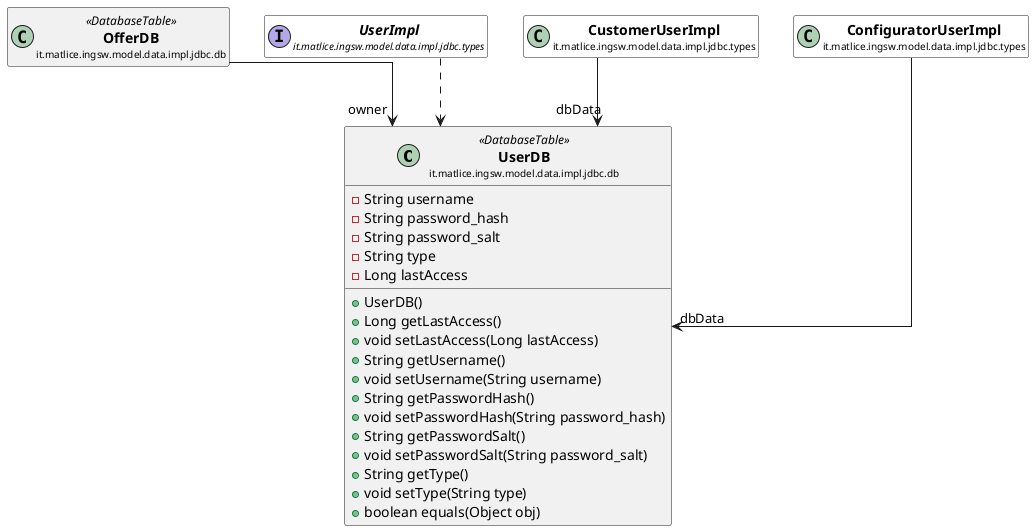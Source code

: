 @startuml

skinparam svgLinkTarget _parent
skinparam linetype ortho
set namespaceSeparator none
class "<b><size:14>UserDB</b>\n<size:10>it.matlice.ingsw.model.data.impl.jdbc.db" as it.matlice.ingsw.model.data.impl.jdbc.db.UserDB <<DatabaseTable>> [[../../../../../../../../it/matlice/ingsw/model/data/impl/jdbc/db/UserDB.html{it.matlice.ingsw.model.data.impl.jdbc.db.UserDB}]] {
-String username
-String password_hash
-String password_salt
-String type
-Long lastAccess
+UserDB()
+Long getLastAccess()
+void setLastAccess(Long lastAccess)
+String getUsername()
+void setUsername(String username)
+String getPasswordHash()
+void setPasswordHash(String password_hash)
+String getPasswordSalt()
+void setPasswordSalt(String password_salt)
+String getType()
+void setType(String type)
+boolean equals(Object obj)
}



class "<b><size:14>OfferDB</b>\n<size:10>it.matlice.ingsw.model.data.impl.jdbc.db" as it.matlice.ingsw.model.data.impl.jdbc.db.OfferDB <<DatabaseTable>> [[../../../../../../../../it/matlice/ingsw/model/data/impl/jdbc/db/OfferDB.html{it.matlice.ingsw.model.data.impl.jdbc.db.OfferDB}]] {
}

hide it.matlice.ingsw.model.data.impl.jdbc.db.OfferDB fields
hide it.matlice.ingsw.model.data.impl.jdbc.db.OfferDB methods

it.matlice.ingsw.model.data.impl.jdbc.db.OfferDB -->  "owner" it.matlice.ingsw.model.data.impl.jdbc.db.UserDB

interface "<b><size:14>UserImpl</b>\n<size:10>it.matlice.ingsw.model.data.impl.jdbc.types" as it.matlice.ingsw.model.data.impl.jdbc.types.UserImpl  [[../../../../../../../../it/matlice/ingsw/model/data/impl/jdbc/types/UserImpl.html{it.matlice.ingsw.model.data.impl.jdbc.types.UserImpl}]] #white {
}

hide it.matlice.ingsw.model.data.impl.jdbc.types.UserImpl fields
hide it.matlice.ingsw.model.data.impl.jdbc.types.UserImpl methods

it.matlice.ingsw.model.data.impl.jdbc.types.UserImpl ..> it.matlice.ingsw.model.data.impl.jdbc.db.UserDB

class "<b><size:14>CustomerUserImpl</b>\n<size:10>it.matlice.ingsw.model.data.impl.jdbc.types" as it.matlice.ingsw.model.data.impl.jdbc.types.CustomerUserImpl  [[../../../../../../../../it/matlice/ingsw/model/data/impl/jdbc/types/CustomerUserImpl.html{it.matlice.ingsw.model.data.impl.jdbc.types.CustomerUserImpl}]] #white {
}

hide it.matlice.ingsw.model.data.impl.jdbc.types.CustomerUserImpl fields
hide it.matlice.ingsw.model.data.impl.jdbc.types.CustomerUserImpl methods

it.matlice.ingsw.model.data.impl.jdbc.types.CustomerUserImpl -->  "dbData" it.matlice.ingsw.model.data.impl.jdbc.db.UserDB

class "<b><size:14>ConfiguratorUserImpl</b>\n<size:10>it.matlice.ingsw.model.data.impl.jdbc.types" as it.matlice.ingsw.model.data.impl.jdbc.types.ConfiguratorUserImpl  [[../../../../../../../../it/matlice/ingsw/model/data/impl/jdbc/types/ConfiguratorUserImpl.html{it.matlice.ingsw.model.data.impl.jdbc.types.ConfiguratorUserImpl}]] #white {
}

hide it.matlice.ingsw.model.data.impl.jdbc.types.ConfiguratorUserImpl fields
hide it.matlice.ingsw.model.data.impl.jdbc.types.ConfiguratorUserImpl methods

it.matlice.ingsw.model.data.impl.jdbc.types.ConfiguratorUserImpl -->  "dbData" it.matlice.ingsw.model.data.impl.jdbc.db.UserDB


@enduml
